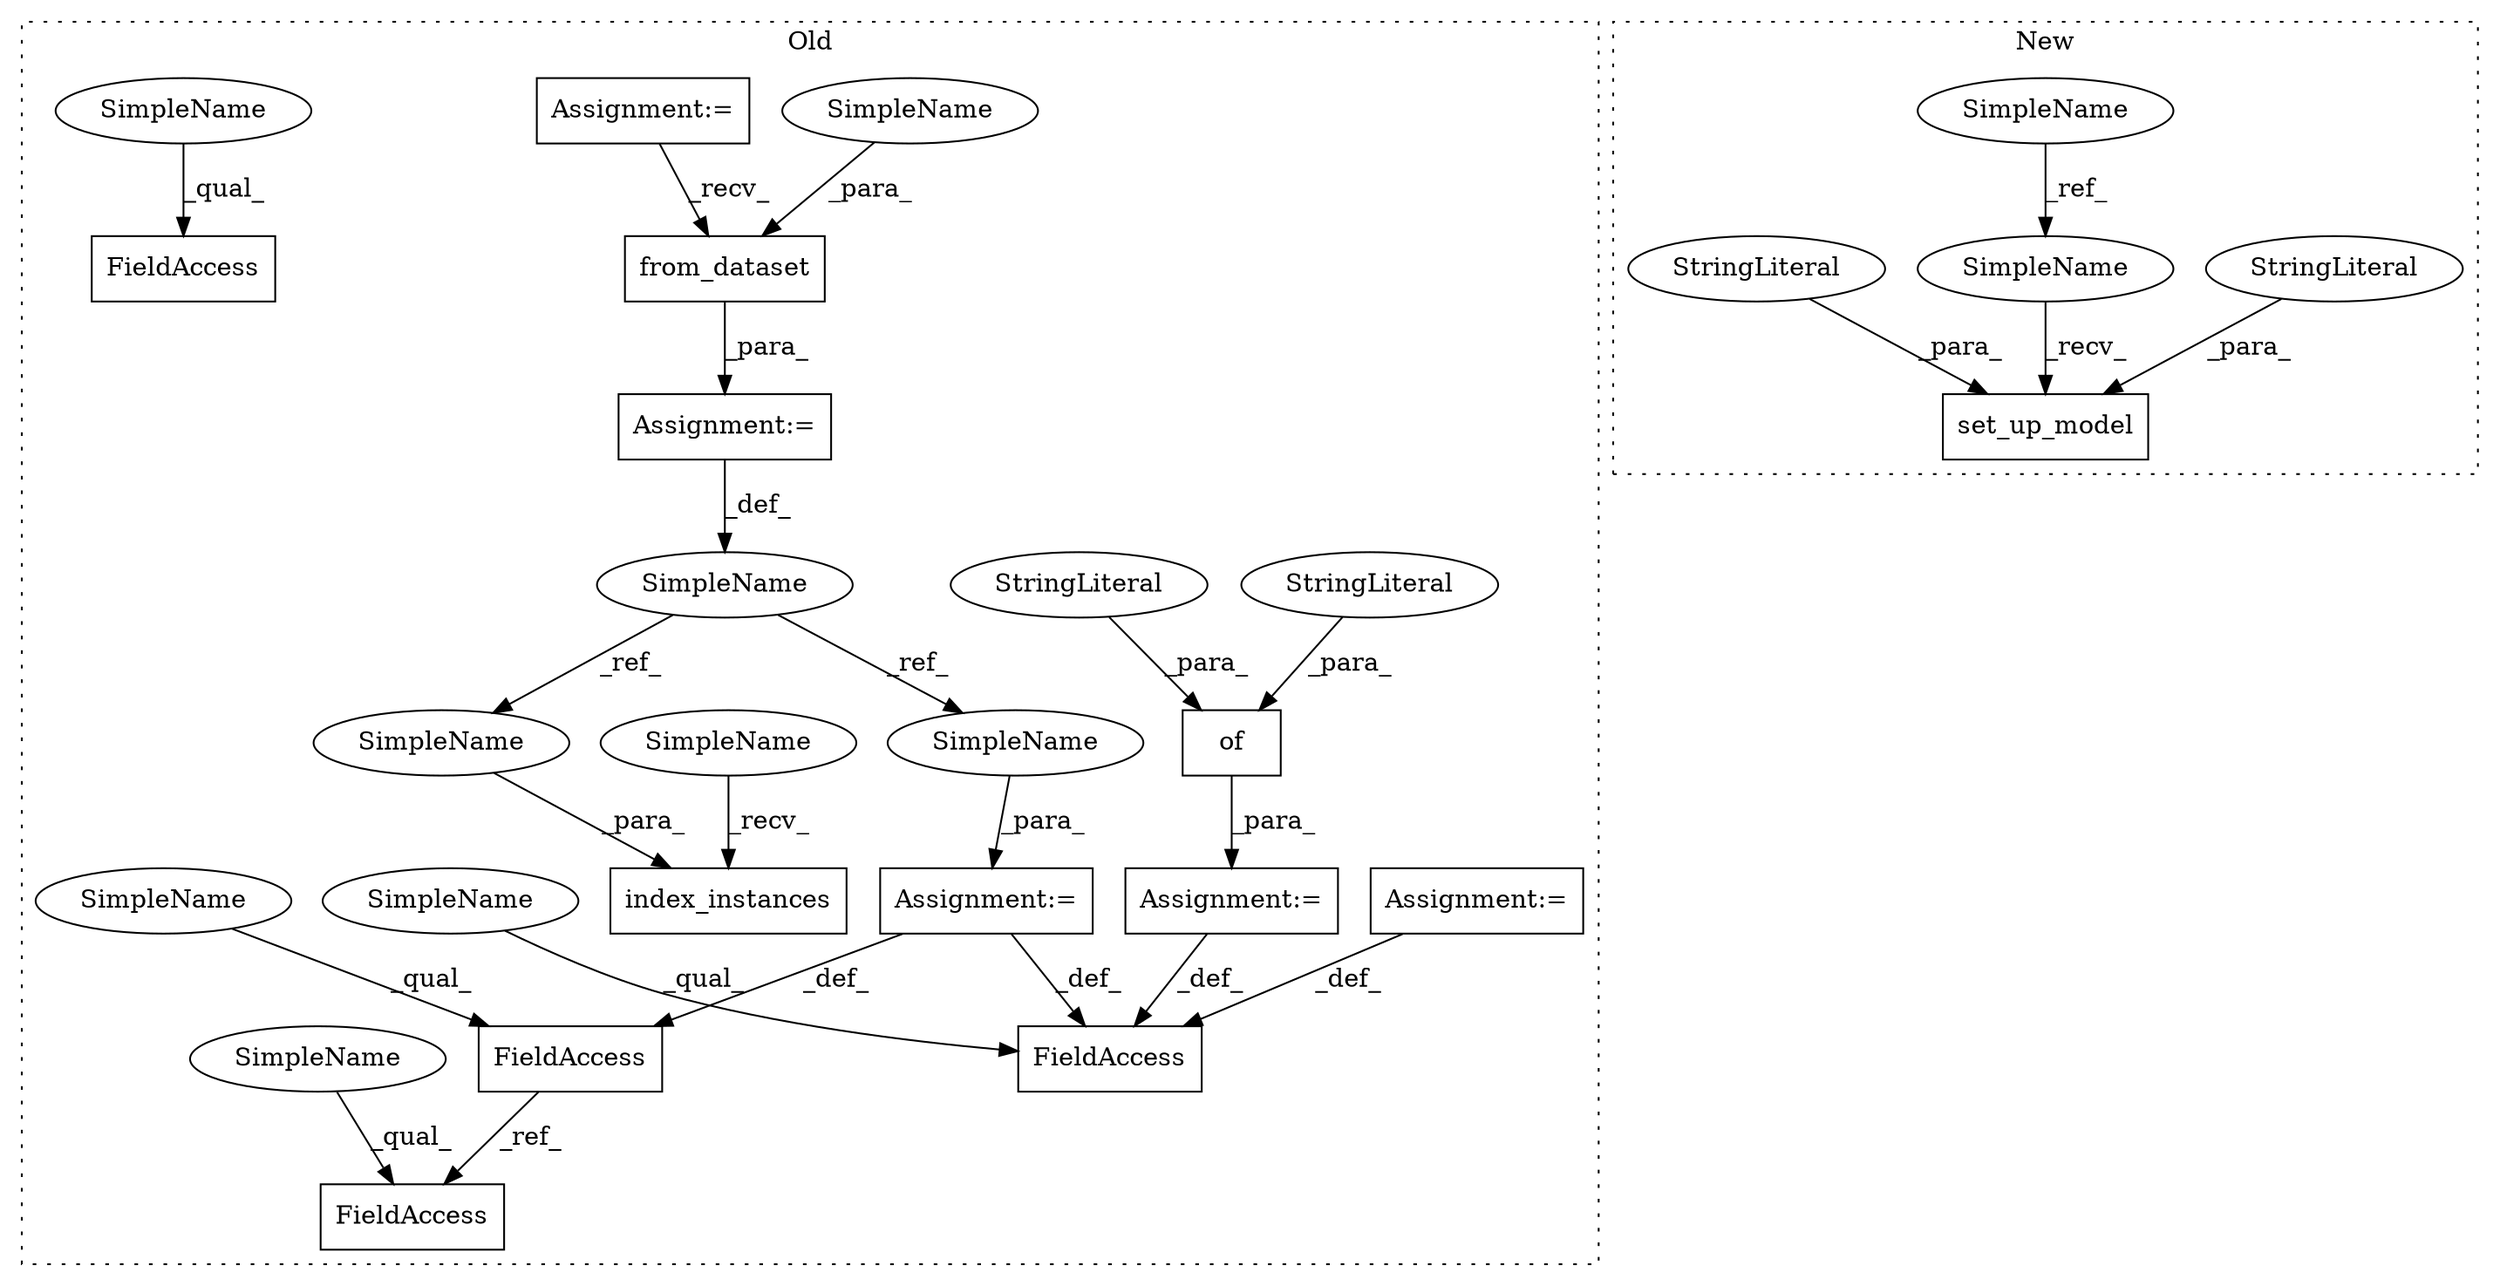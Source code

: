 digraph G {
subgraph cluster0 {
1 [label="of" a="32" s="1070,1265" l="3,1" shape="box"];
3 [label="FieldAccess" a="22" s="1273" l="10" shape="box"];
5 [label="StringLiteral" a="45" s="1243" l="20" shape="ellipse"];
8 [label="FieldAccess" a="22" s="1026" l="12" shape="box"];
9 [label="from_dataset" a="32" s="941,961" l="13,1" shape="box"];
10 [label="index_instances" a="32" s="998,1019" l="16,1" shape="box"];
11 [label="FieldAccess" a="22" s="968" l="10" shape="box"];
12 [label="FieldAccess" a="22" s="1316" l="10" shape="box"];
13 [label="SimpleName" a="42" s="924" l="5" shape="ellipse"];
14 [label="Assignment:=" a="7" s="978" l="1" shape="box"];
15 [label="Assignment:=" a="7" s="714" l="10" shape="box"];
16 [label="Assignment:=" a="7" s="749" l="19" shape="box"];
17 [label="Assignment:=" a="7" s="1058" l="1" shape="box"];
18 [label="Assignment:=" a="7" s="929" l="1" shape="box"];
19 [label="StringLiteral" a="45" s="1157" l="17" shape="ellipse"];
21 [label="SimpleName" a="42" s="990" l="7" shape="ellipse"];
22 [label="SimpleName" a="42" s="954" l="7" shape="ellipse"];
23 [label="SimpleName" a="42" s="1014" l="5" shape="ellipse"];
24 [label="SimpleName" a="42" s="979" l="5" shape="ellipse"];
25 [label="SimpleName" a="42" s="968" l="4" shape="ellipse"];
26 [label="SimpleName" a="42" s="1273" l="4" shape="ellipse"];
27 [label="SimpleName" a="42" s="1316" l="4" shape="ellipse"];
28 [label="SimpleName" a="42" s="1026" l="4" shape="ellipse"];
label = "Old";
style="dotted";
}
subgraph cluster1 {
2 [label="set_up_model" a="32" s="550,627" l="13,1" shape="box"];
4 [label="StringLiteral" a="45" s="600" l="27" shape="ellipse"];
6 [label="StringLiteral" a="45" s="563" l="36" shape="ellipse"];
7 [label="SimpleName" a="42" s="485" l="4" shape="ellipse"];
20 [label="SimpleName" a="42" s="545" l="4" shape="ellipse"];
label = "New";
style="dotted";
}
1 -> 17 [label="_para_"];
4 -> 2 [label="_para_"];
5 -> 1 [label="_para_"];
6 -> 2 [label="_para_"];
7 -> 20 [label="_ref_"];
9 -> 18 [label="_para_"];
11 -> 12 [label="_ref_"];
13 -> 24 [label="_ref_"];
13 -> 23 [label="_ref_"];
14 -> 11 [label="_def_"];
14 -> 3 [label="_def_"];
15 -> 9 [label="_recv_"];
16 -> 3 [label="_def_"];
17 -> 3 [label="_def_"];
18 -> 13 [label="_def_"];
19 -> 1 [label="_para_"];
20 -> 2 [label="_recv_"];
21 -> 10 [label="_recv_"];
22 -> 9 [label="_para_"];
23 -> 10 [label="_para_"];
24 -> 14 [label="_para_"];
25 -> 11 [label="_qual_"];
26 -> 3 [label="_qual_"];
27 -> 12 [label="_qual_"];
28 -> 8 [label="_qual_"];
}
